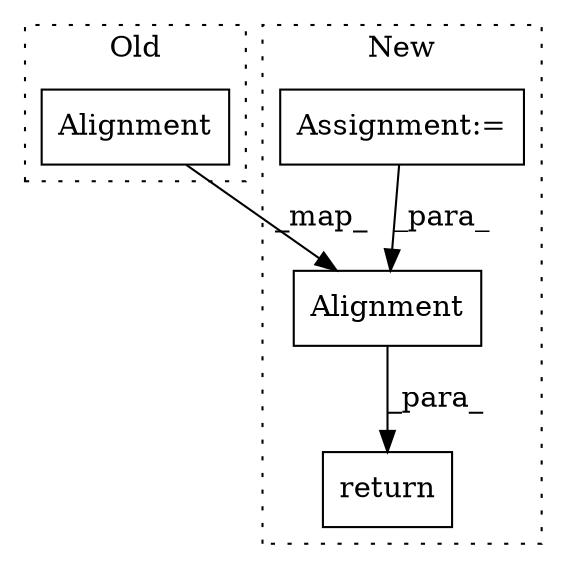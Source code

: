 digraph G {
subgraph cluster0 {
1 [label="Alignment" a="32" s="6696,6804" l="10,1" shape="box"];
label = "Old";
style="dotted";
}
subgraph cluster1 {
2 [label="Alignment" a="32" s="6952,7072" l="10,1" shape="box"];
3 [label="return" a="41" s="6945" l="7" shape="box"];
4 [label="Assignment:=" a="7" s="5795" l="7" shape="box"];
label = "New";
style="dotted";
}
1 -> 2 [label="_map_"];
2 -> 3 [label="_para_"];
4 -> 2 [label="_para_"];
}